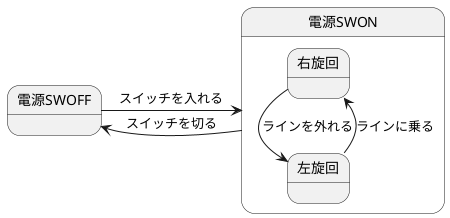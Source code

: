 @startuml ライントレーサー

state 電源SWON {
    state 右旋回      
    state 左旋回 
    右旋回 -down-> 左旋回 : ラインを外れる
    右旋回 <-up- 左旋回 : ラインに乗る
}
電源SWOFF -right-> 電源SWON :スイッチを入れる
電源SWOFF <-left- 電源SWON :スイッチを切る

@enduml